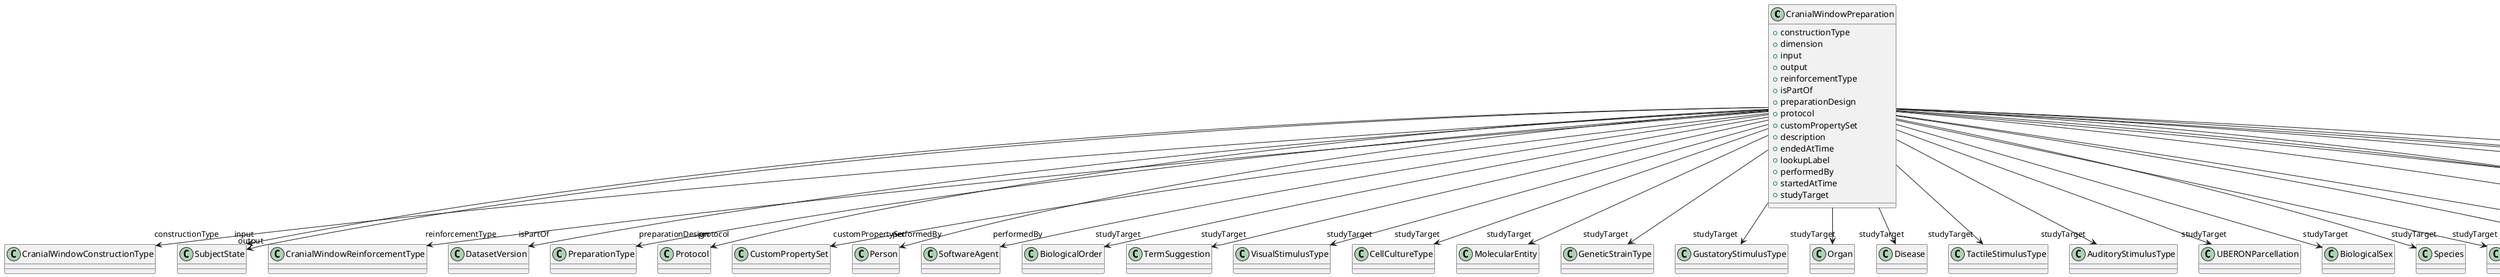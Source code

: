 @startuml
class CranialWindowPreparation {
+constructionType
+dimension
+input
+output
+reinforcementType
+isPartOf
+preparationDesign
+protocol
+customPropertySet
+description
+endedAtTime
+lookupLabel
+performedBy
+startedAtTime
+studyTarget

}
CranialWindowPreparation -d-> "constructionType" CranialWindowConstructionType
CranialWindowPreparation -d-> "input" SubjectState
CranialWindowPreparation -d-> "output" SubjectState
CranialWindowPreparation -d-> "reinforcementType" CranialWindowReinforcementType
CranialWindowPreparation -d-> "isPartOf" DatasetVersion
CranialWindowPreparation -d-> "preparationDesign" PreparationType
CranialWindowPreparation -d-> "protocol" Protocol
CranialWindowPreparation -d-> "customPropertySet" CustomPropertySet
CranialWindowPreparation -d-> "performedBy" Person
CranialWindowPreparation -d-> "performedBy" SoftwareAgent
CranialWindowPreparation -d-> "studyTarget" BiologicalOrder
CranialWindowPreparation -d-> "studyTarget" TermSuggestion
CranialWindowPreparation -d-> "studyTarget" VisualStimulusType
CranialWindowPreparation -d-> "studyTarget" CellCultureType
CranialWindowPreparation -d-> "studyTarget" MolecularEntity
CranialWindowPreparation -d-> "studyTarget" GeneticStrainType
CranialWindowPreparation -d-> "studyTarget" GustatoryStimulusType
CranialWindowPreparation -d-> "studyTarget" Organ
CranialWindowPreparation -d-> "studyTarget" Disease
CranialWindowPreparation -d-> "studyTarget" TactileStimulusType
CranialWindowPreparation -d-> "studyTarget" AuditoryStimulusType
CranialWindowPreparation -d-> "studyTarget" UBERONParcellation
CranialWindowPreparation -d-> "studyTarget" BiologicalSex
CranialWindowPreparation -d-> "studyTarget" Species
CranialWindowPreparation -d-> "studyTarget" OpticalStimulusType
CranialWindowPreparation -d-> "studyTarget" DiseaseModel
CranialWindowPreparation -d-> "studyTarget" OlfactoryStimulusType
CranialWindowPreparation -d-> "studyTarget" Handedness
CranialWindowPreparation -d-> "studyTarget" CellType
CranialWindowPreparation -d-> "studyTarget" BreedingType
CranialWindowPreparation -d-> "studyTarget" ElectericalStimulusType
CranialWindowPreparation -d-> "studyTarget" SubcellularEntity
CranialWindowPreparation -d-> "studyTarget" ParcellationEntity
CranialWindowPreparation -d-> "studyTarget" ParcellationEntityVersion
CranialWindowPreparation -d-> "studyTarget" CustomAnatomicalEntity

@enduml